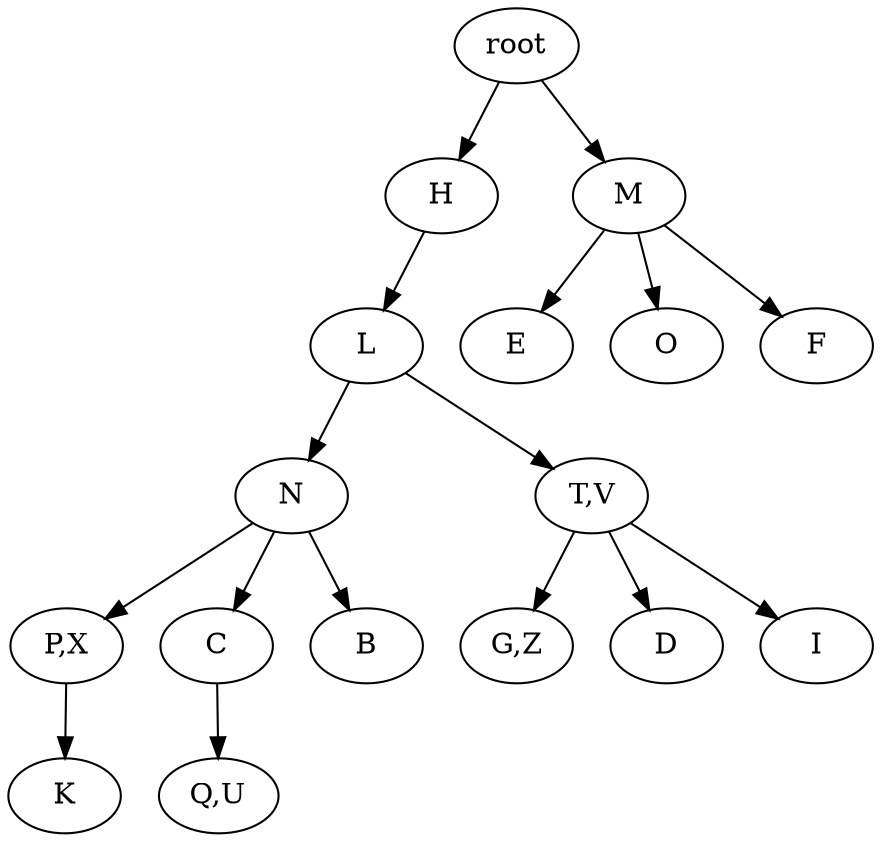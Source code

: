 strict digraph G {
	graph [name=G];
	0	 [label=root];
	2	 [label=H];
	0 -> 2;
	3	 [label=M];
	0 -> 3;
	4	 [label=L];
	2 -> 4;
	15	 [label=E];
	3 -> 15;
	16	 [label=O];
	3 -> 16;
	17	 [label=F];
	3 -> 17;
	6	 [label=N];
	4 -> 6;
	7	 [label="T,V"];
	4 -> 7;
	9	 [label="P,X"];
	6 -> 9;
	10	 [label=C];
	6 -> 10;
	11	 [label=B];
	6 -> 11;
	12	 [label="G,Z"];
	7 -> 12;
	13	 [label=D];
	7 -> 13;
	14	 [label=I];
	7 -> 14;
	18	 [label=K];
	9 -> 18;
	19	 [label="Q,U"];
	10 -> 19;
}
